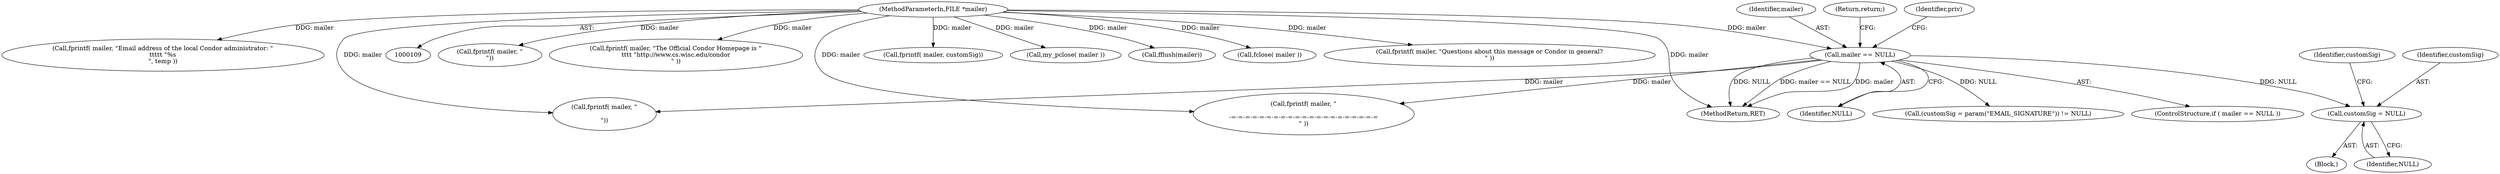 digraph "0_htcondor_5e5571d1a431eb3c61977b6dd6ec90186ef79867_12@pointer" {
"1000125" [label="(Call,customSig = NULL)"];
"1000117" [label="(Call,mailer == NULL)"];
"1000110" [label="(MethodParameterIn,FILE *mailer)"];
"1000117" [label="(Call,mailer == NULL)"];
"1000142" [label="(Call,fprintf( mailer, \"\n\"))"];
"1000116" [label="(ControlStructure,if ( mailer == NULL ))"];
"1000118" [label="(Identifier,mailer)"];
"1000176" [label="(Call,fprintf( mailer, \"The Official Condor Homepage is \"\n\t\t\t\t \"http://www.cs.wisc.edu/condor\n\" ))"];
"1000119" [label="(Identifier,NULL)"];
"1000136" [label="(Call,fprintf( mailer, \"\n\n\"))"];
"1000121" [label="(Return,return;)"];
"1000139" [label="(Call,fprintf( mailer, customSig))"];
"1000110" [label="(MethodParameterIn,FILE *mailer)"];
"1000131" [label="(Identifier,customSig)"];
"1000190" [label="(Call,my_pclose( mailer ))"];
"1000111" [label="(Block,)"];
"1000125" [label="(Call,customSig = NULL)"];
"1000179" [label="(Call,fflush(mailer))"];
"1000198" [label="(Call,fclose( mailer ))"];
"1000152" [label="(Call,fprintf( mailer, \"Questions about this message or Condor in general?\n\" ))"];
"1000126" [label="(Identifier,customSig)"];
"1000170" [label="(Call,fprintf( mailer, \"Email address of the local Condor administrator: \"\n\t\t\t\t\t \"%s\n\", temp ))"];
"1000123" [label="(Identifier,priv)"];
"1000149" [label="(Call,fprintf( mailer, \"\n\n-=-=-=-=-=-=-=-=-=-=-=-=-=-=-=-=-=-=-=-=-=\n\" ))"];
"1000237" [label="(MethodReturn,RET)"];
"1000127" [label="(Identifier,NULL)"];
"1000129" [label="(Call,(customSig = param(\"EMAIL_SIGNATURE\")) != NULL)"];
"1000125" -> "1000111"  [label="AST: "];
"1000125" -> "1000127"  [label="CFG: "];
"1000126" -> "1000125"  [label="AST: "];
"1000127" -> "1000125"  [label="AST: "];
"1000131" -> "1000125"  [label="CFG: "];
"1000117" -> "1000125"  [label="DDG: NULL"];
"1000117" -> "1000116"  [label="AST: "];
"1000117" -> "1000119"  [label="CFG: "];
"1000118" -> "1000117"  [label="AST: "];
"1000119" -> "1000117"  [label="AST: "];
"1000121" -> "1000117"  [label="CFG: "];
"1000123" -> "1000117"  [label="CFG: "];
"1000117" -> "1000237"  [label="DDG: NULL"];
"1000117" -> "1000237"  [label="DDG: mailer == NULL"];
"1000117" -> "1000237"  [label="DDG: mailer"];
"1000110" -> "1000117"  [label="DDG: mailer"];
"1000117" -> "1000129"  [label="DDG: NULL"];
"1000117" -> "1000136"  [label="DDG: mailer"];
"1000117" -> "1000149"  [label="DDG: mailer"];
"1000110" -> "1000109"  [label="AST: "];
"1000110" -> "1000237"  [label="DDG: mailer"];
"1000110" -> "1000136"  [label="DDG: mailer"];
"1000110" -> "1000139"  [label="DDG: mailer"];
"1000110" -> "1000142"  [label="DDG: mailer"];
"1000110" -> "1000149"  [label="DDG: mailer"];
"1000110" -> "1000152"  [label="DDG: mailer"];
"1000110" -> "1000170"  [label="DDG: mailer"];
"1000110" -> "1000176"  [label="DDG: mailer"];
"1000110" -> "1000179"  [label="DDG: mailer"];
"1000110" -> "1000190"  [label="DDG: mailer"];
"1000110" -> "1000198"  [label="DDG: mailer"];
}
